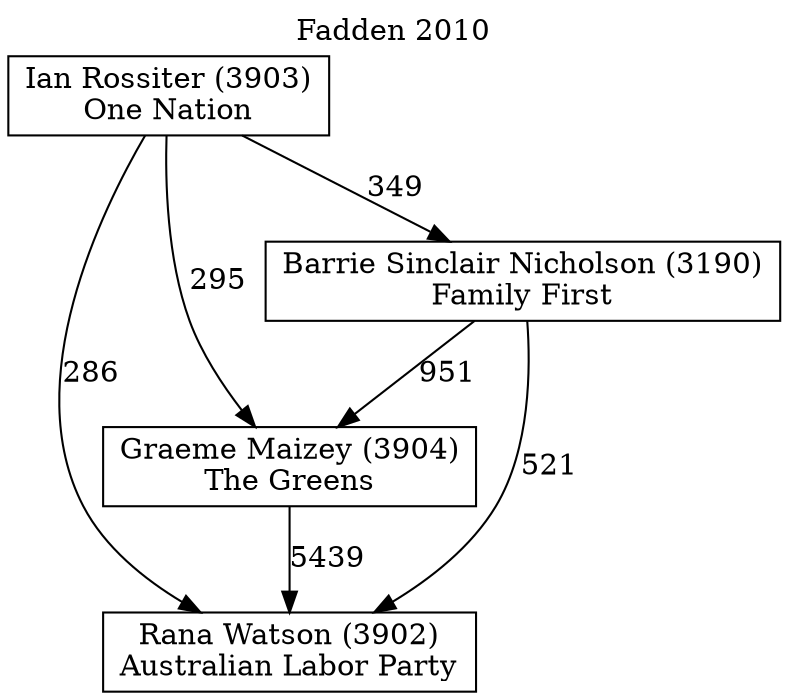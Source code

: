 // House preference flow
digraph "Rana Watson (3902)_Fadden_2010" {
	graph [label="Fadden 2010" labelloc=t mclimit=10]
	node [shape=box]
	"Rana Watson (3902)" [label="Rana Watson (3902)
Australian Labor Party"]
	"Graeme Maizey (3904)" [label="Graeme Maizey (3904)
The Greens"]
	"Barrie Sinclair Nicholson (3190)" [label="Barrie Sinclair Nicholson (3190)
Family First"]
	"Ian Rossiter (3903)" [label="Ian Rossiter (3903)
One Nation"]
	"Graeme Maizey (3904)" -> "Rana Watson (3902)" [label=5439]
	"Barrie Sinclair Nicholson (3190)" -> "Graeme Maizey (3904)" [label=951]
	"Ian Rossiter (3903)" -> "Barrie Sinclair Nicholson (3190)" [label=349]
	"Barrie Sinclair Nicholson (3190)" -> "Rana Watson (3902)" [label=521]
	"Ian Rossiter (3903)" -> "Rana Watson (3902)" [label=286]
	"Ian Rossiter (3903)" -> "Graeme Maizey (3904)" [label=295]
}
